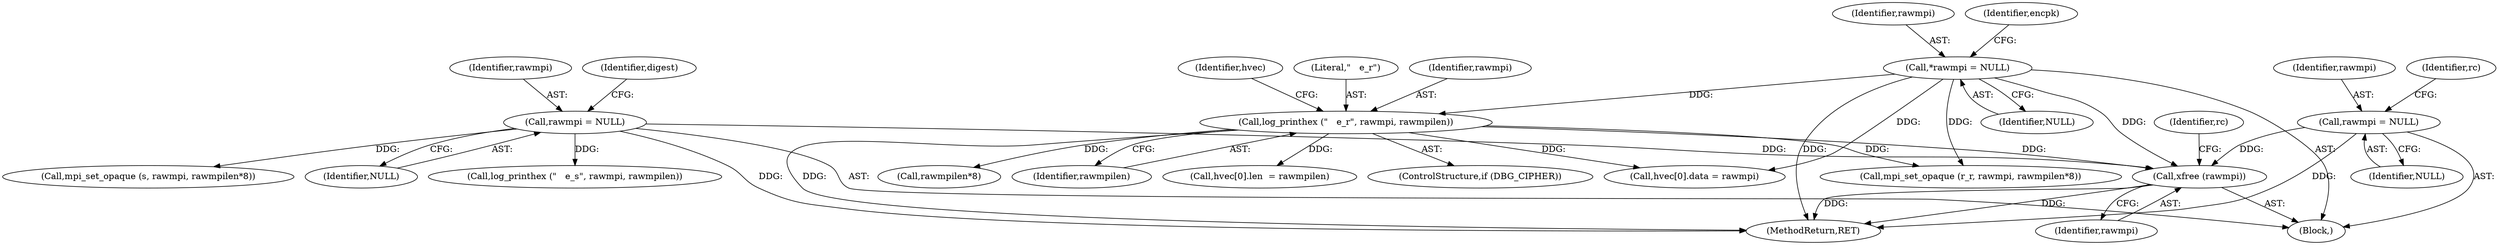 digraph "0_gnupg_5a22de904a0a366ae79f03ff1e13a1232a89e26b@API" {
"1000606" [label="(Call,xfree (rawmpi))"];
"1000579" [label="(Call,rawmpi = NULL)"];
"1000520" [label="(Call,rawmpi = NULL)"];
"1000134" [label="(Call,*rawmpi = NULL)"];
"1000434" [label="(Call,log_printhex (\"   e_r\", rawmpi, rawmpilen))"];
"1000136" [label="(Identifier,NULL)"];
"1000438" [label="(Call,hvec[0].data = rawmpi)"];
"1000521" [label="(Identifier,rawmpi)"];
"1000524" [label="(Identifier,digest)"];
"1000517" [label="(Call,rawmpilen*8)"];
"1000609" [label="(Identifier,rc)"];
"1000580" [label="(Identifier,rawmpi)"];
"1000134" [label="(Call,*rawmpi = NULL)"];
"1000583" [label="(Identifier,rc)"];
"1000520" [label="(Call,rawmpi = NULL)"];
"1000441" [label="(Identifier,hvec)"];
"1000573" [label="(Call,mpi_set_opaque (s, rawmpi, rawmpilen*8))"];
"1000610" [label="(MethodReturn,RET)"];
"1000135" [label="(Identifier,rawmpi)"];
"1000522" [label="(Identifier,NULL)"];
"1000607" [label="(Identifier,rawmpi)"];
"1000569" [label="(Call,log_printhex (\"   e_s\", rawmpi, rawmpilen))"];
"1000437" [label="(Identifier,rawmpilen)"];
"1000434" [label="(Call,log_printhex (\"   e_r\", rawmpi, rawmpilen))"];
"1000435" [label="(Literal,\"   e_r\")"];
"1000140" [label="(Identifier,encpk)"];
"1000514" [label="(Call,mpi_set_opaque (r_r, rawmpi, rawmpilen*8))"];
"1000452" [label="(Call,hvec[0].len  = rawmpilen)"];
"1000432" [label="(ControlStructure,if (DBG_CIPHER))"];
"1000606" [label="(Call,xfree (rawmpi))"];
"1000436" [label="(Identifier,rawmpi)"];
"1000579" [label="(Call,rawmpi = NULL)"];
"1000118" [label="(Block,)"];
"1000581" [label="(Identifier,NULL)"];
"1000606" -> "1000118"  [label="AST: "];
"1000606" -> "1000607"  [label="CFG: "];
"1000607" -> "1000606"  [label="AST: "];
"1000609" -> "1000606"  [label="CFG: "];
"1000606" -> "1000610"  [label="DDG: "];
"1000606" -> "1000610"  [label="DDG: "];
"1000579" -> "1000606"  [label="DDG: "];
"1000520" -> "1000606"  [label="DDG: "];
"1000134" -> "1000606"  [label="DDG: "];
"1000434" -> "1000606"  [label="DDG: "];
"1000579" -> "1000118"  [label="AST: "];
"1000579" -> "1000581"  [label="CFG: "];
"1000580" -> "1000579"  [label="AST: "];
"1000581" -> "1000579"  [label="AST: "];
"1000583" -> "1000579"  [label="CFG: "];
"1000579" -> "1000610"  [label="DDG: "];
"1000520" -> "1000118"  [label="AST: "];
"1000520" -> "1000522"  [label="CFG: "];
"1000521" -> "1000520"  [label="AST: "];
"1000522" -> "1000520"  [label="AST: "];
"1000524" -> "1000520"  [label="CFG: "];
"1000520" -> "1000610"  [label="DDG: "];
"1000520" -> "1000569"  [label="DDG: "];
"1000520" -> "1000573"  [label="DDG: "];
"1000134" -> "1000118"  [label="AST: "];
"1000134" -> "1000136"  [label="CFG: "];
"1000135" -> "1000134"  [label="AST: "];
"1000136" -> "1000134"  [label="AST: "];
"1000140" -> "1000134"  [label="CFG: "];
"1000134" -> "1000610"  [label="DDG: "];
"1000134" -> "1000434"  [label="DDG: "];
"1000134" -> "1000438"  [label="DDG: "];
"1000134" -> "1000514"  [label="DDG: "];
"1000434" -> "1000432"  [label="AST: "];
"1000434" -> "1000437"  [label="CFG: "];
"1000435" -> "1000434"  [label="AST: "];
"1000436" -> "1000434"  [label="AST: "];
"1000437" -> "1000434"  [label="AST: "];
"1000441" -> "1000434"  [label="CFG: "];
"1000434" -> "1000610"  [label="DDG: "];
"1000434" -> "1000438"  [label="DDG: "];
"1000434" -> "1000452"  [label="DDG: "];
"1000434" -> "1000514"  [label="DDG: "];
"1000434" -> "1000517"  [label="DDG: "];
}
